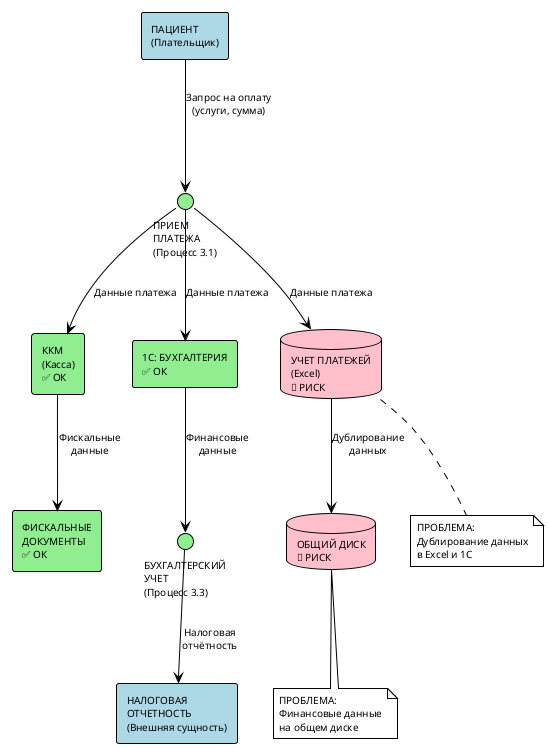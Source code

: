 @startuml payment_process_dfd
!theme plain
skinparam backgroundColor white
skinparam defaultFontSize 10

' Внешние сущности
rectangle "ПАЦИЕНТ\n(Плательщик)" as patient #lightblue
rectangle "НАЛОГОВАЯ\nОТЧЕТНОСТЬ\n(Внешняя сущность)" as tax #lightblue

' Процессы
circle "ПРИЕМ\nПЛАТЕЖА\n(Процесс 3.1)" as process1 #lightgreen
circle "БУХГАЛТЕРСКИЙ\nУЧЕТ\n(Процесс 3.3)" as process3 #lightgreen

' Системы (защищённые)
rectangle "ККМ\n(Касса)\n✅ ОК" as kkm #lightgreen
rectangle "1С: БУХГАЛТЕРИЯ\n✅ ОК" as oneс #lightgreen
rectangle "ФИСКАЛЬНЫЕ\nДОКУМЕНТЫ\n✅ ОК" as fiscal #lightgreen

' Хранилища данных (уязвимые)
database "УЧЕТ ПЛАТЕЖЕЙ\n(Excel)\n🔴 РИСК" as store_excel #pink
database "ОБЩИЙ ДИСК\n🔴 РИСК" as store_disk #pink

' Потоки данных
patient --> process1 : "Запрос на оплату\n(услуги, сумма)"
process1 --> kkm : "Данные платежа"
process1 --> store_excel : "Данные платежа"
process1 --> oneс : "Данные платежа"

kkm --> fiscal : "Фискальные\nданные"
store_excel --> store_disk : "Дублирование\nданных"
oneс --> process3 : "Финансовые\nданные"
process3 --> tax : "Налоговая\nотчётность"

' Проблемы безопасности
note bottom of store_excel : ПРОБЛЕМА:\nДублирование данных\nв Excel и 1С
note bottom of store_disk : ПРОБЛЕМА:\nФинансовые данные\nна общем диске

@enduml
